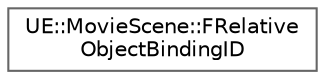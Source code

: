digraph "Graphical Class Hierarchy"
{
 // INTERACTIVE_SVG=YES
 // LATEX_PDF_SIZE
  bgcolor="transparent";
  edge [fontname=Helvetica,fontsize=10,labelfontname=Helvetica,labelfontsize=10];
  node [fontname=Helvetica,fontsize=10,shape=box,height=0.2,width=0.4];
  rankdir="LR";
  Node0 [id="Node000000",label="UE::MovieScene::FRelative\lObjectBindingID",height=0.2,width=0.4,color="grey40", fillcolor="white", style="filled",URL="$d2/dc2/structUE_1_1MovieScene_1_1FRelativeObjectBindingID.html",tooltip="A binding ID whose target is resolved relative to the owner of this ID (either internal or external t..."];
}
